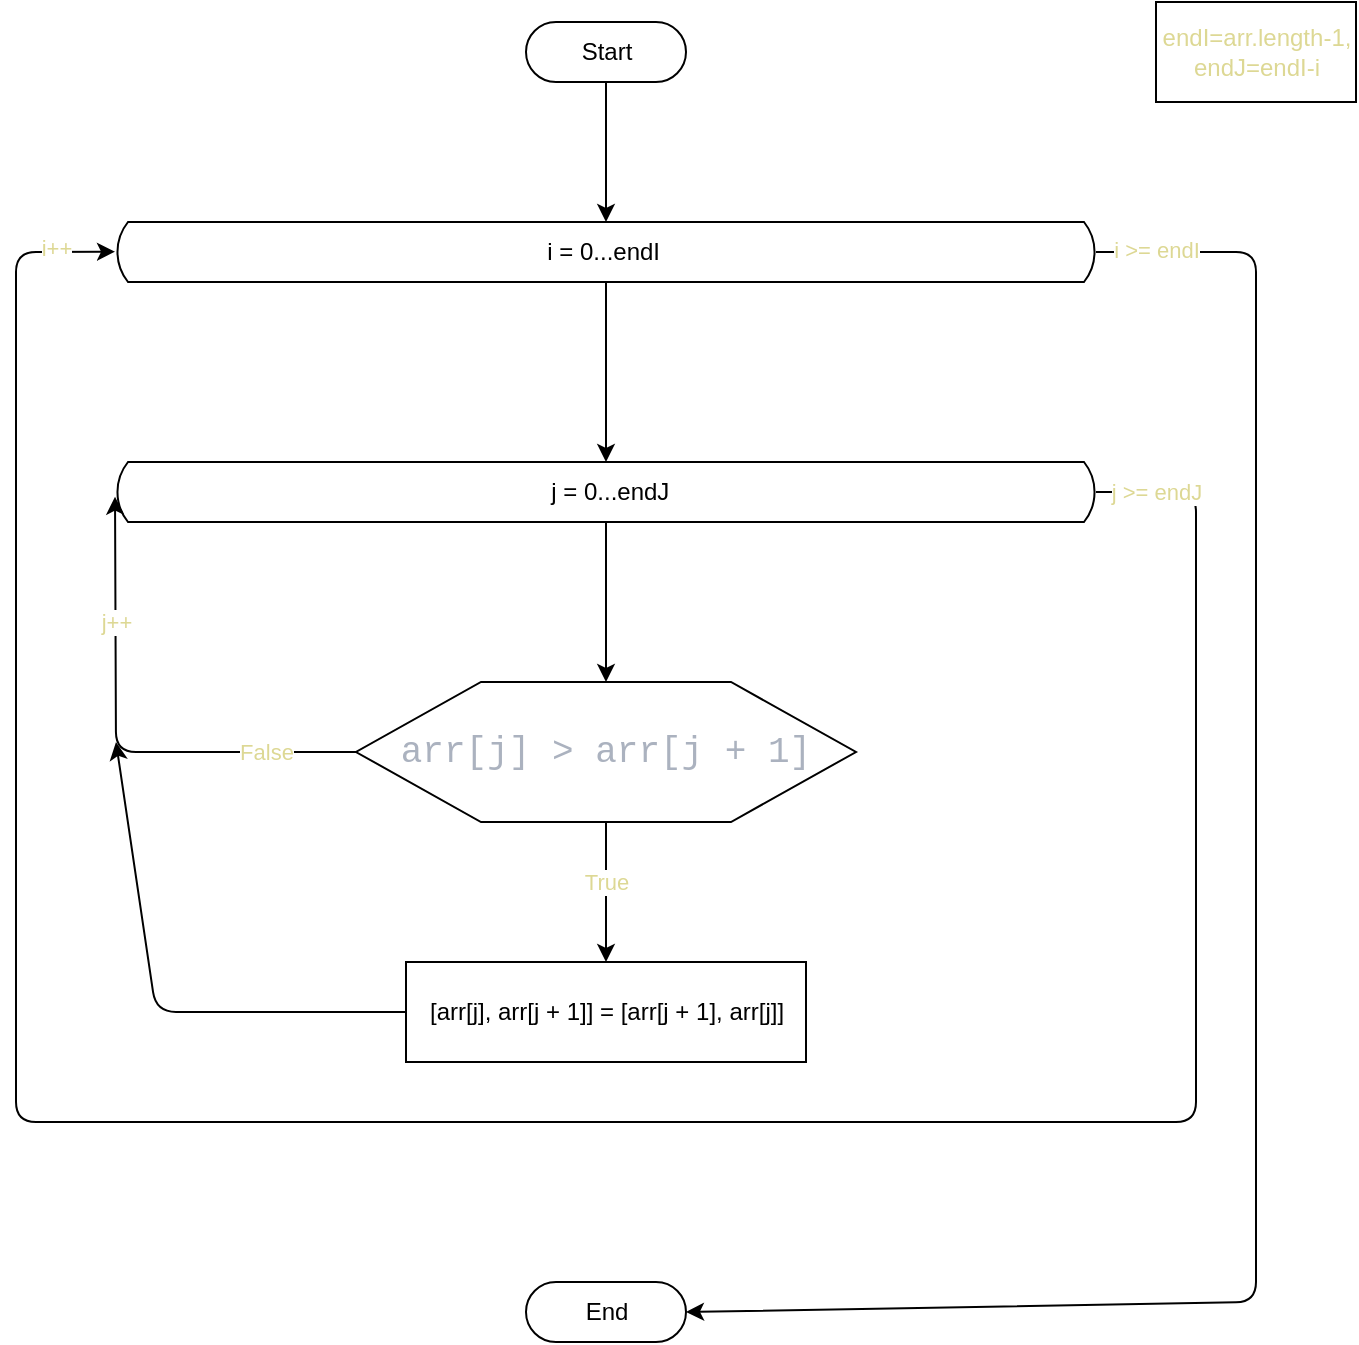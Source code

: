 <mxfile>
    <diagram id="1sKy8PD-Q9M54LZcMKn4" name="Page-1">
        <mxGraphModel dx="643" dy="334" grid="1" gridSize="10" guides="1" tooltips="1" connect="1" arrows="1" fold="1" page="1" pageScale="1" pageWidth="850" pageHeight="1100" math="0" shadow="0">
            <root>
                <mxCell id="0"/>
                <mxCell id="1" parent="0"/>
                <mxCell id="24" style="edgeStyle=none;html=1;entryX=0.5;entryY=0;entryDx=0;entryDy=0;entryPerimeter=0;fontColor=#DDD894;" parent="1" source="2" target="3" edge="1">
                    <mxGeometry relative="1" as="geometry"/>
                </mxCell>
                <mxCell id="2" value="Start" style="html=1;dashed=0;whitespace=wrap;shape=mxgraph.dfd.start" parent="1" vertex="1">
                    <mxGeometry x="365" y="20" width="80" height="30" as="geometry"/>
                </mxCell>
                <mxCell id="8" style="edgeStyle=none;html=1;entryX=0.5;entryY=0;entryDx=0;entryDy=0;entryPerimeter=0;fontColor=#DDD894;" parent="1" source="3" target="4" edge="1">
                    <mxGeometry relative="1" as="geometry"/>
                </mxCell>
                <mxCell id="23" style="edgeStyle=none;html=1;fontColor=#DDD894;entryX=1;entryY=0.5;entryDx=0;entryDy=0;entryPerimeter=0;" parent="1" source="3" target="7" edge="1">
                    <mxGeometry relative="1" as="geometry">
                        <mxPoint x="730" y="690" as="targetPoint"/>
                        <Array as="points">
                            <mxPoint x="730" y="135"/>
                            <mxPoint x="730" y="660"/>
                        </Array>
                    </mxGeometry>
                </mxCell>
                <mxCell id="25" value="i &amp;gt;= endI" style="edgeLabel;html=1;align=center;verticalAlign=middle;resizable=0;points=[];fontColor=#DDD894;" parent="23" vertex="1" connectable="0">
                    <mxGeometry x="-0.933" y="1" relative="1" as="geometry">
                        <mxPoint as="offset"/>
                    </mxGeometry>
                </mxCell>
                <mxCell id="3" value="i = 0...endI&amp;nbsp;" style="html=1;dashed=0;whitespace=wrap;shape=mxgraph.dfd.loop" parent="1" vertex="1">
                    <mxGeometry x="160" y="120" width="490" height="30" as="geometry"/>
                </mxCell>
                <mxCell id="9" style="edgeStyle=none;html=1;entryX=0.5;entryY=0;entryDx=0;entryDy=0;fontColor=#DDD894;" parent="1" source="4" target="5" edge="1">
                    <mxGeometry relative="1" as="geometry"/>
                </mxCell>
                <mxCell id="19" style="edgeStyle=none;html=1;fontColor=#DDD894;entryX=-0.001;entryY=0.494;entryDx=0;entryDy=0;entryPerimeter=0;" parent="1" source="4" target="3" edge="1">
                    <mxGeometry relative="1" as="geometry">
                        <mxPoint x="110" y="120" as="targetPoint"/>
                        <Array as="points">
                            <mxPoint x="700" y="255"/>
                            <mxPoint x="700" y="570"/>
                            <mxPoint x="110" y="570"/>
                            <mxPoint x="110" y="135"/>
                        </Array>
                    </mxGeometry>
                </mxCell>
                <mxCell id="21" value="j &amp;gt;= endJ" style="edgeLabel;html=1;align=center;verticalAlign=middle;resizable=0;points=[];fontColor=#DDD894;" parent="19" vertex="1" connectable="0">
                    <mxGeometry x="-0.981" relative="1" as="geometry">
                        <mxPoint x="16" as="offset"/>
                    </mxGeometry>
                </mxCell>
                <mxCell id="22" value="i++" style="edgeLabel;html=1;align=center;verticalAlign=middle;resizable=0;points=[];fontColor=#DDD894;" parent="19" vertex="1" connectable="0">
                    <mxGeometry x="0.951" y="2" relative="1" as="geometry">
                        <mxPoint x="6" as="offset"/>
                    </mxGeometry>
                </mxCell>
                <mxCell id="4" value="&amp;nbsp;j = 0...endJ" style="html=1;dashed=0;whitespace=wrap;shape=mxgraph.dfd.loop" parent="1" vertex="1">
                    <mxGeometry x="160" y="240" width="490" height="30" as="geometry"/>
                </mxCell>
                <mxCell id="10" style="edgeStyle=none;html=1;entryX=0.5;entryY=0;entryDx=0;entryDy=0;fontColor=#DDD894;" parent="1" source="5" target="6" edge="1">
                    <mxGeometry relative="1" as="geometry"/>
                </mxCell>
                <mxCell id="11" value="True" style="edgeLabel;html=1;align=center;verticalAlign=middle;resizable=0;points=[];fontColor=#DDD894;" parent="10" vertex="1" connectable="0">
                    <mxGeometry x="-0.501" y="-2" relative="1" as="geometry">
                        <mxPoint x="2" y="12" as="offset"/>
                    </mxGeometry>
                </mxCell>
                <mxCell id="15" style="edgeStyle=none;html=1;fontColor=#DDD894;entryX=-0.001;entryY=0.578;entryDx=0;entryDy=0;entryPerimeter=0;" parent="1" source="5" target="4" edge="1">
                    <mxGeometry relative="1" as="geometry">
                        <mxPoint x="110" y="250" as="targetPoint"/>
                        <Array as="points">
                            <mxPoint x="160" y="385"/>
                        </Array>
                    </mxGeometry>
                </mxCell>
                <mxCell id="16" value="j++" style="edgeLabel;html=1;align=center;verticalAlign=middle;resizable=0;points=[];fontColor=#DDD894;" parent="15" vertex="1" connectable="0">
                    <mxGeometry x="-0.39" y="1" relative="1" as="geometry">
                        <mxPoint x="-45" y="-66" as="offset"/>
                    </mxGeometry>
                </mxCell>
                <mxCell id="17" value="False" style="edgeLabel;html=1;align=center;verticalAlign=middle;resizable=0;points=[];fontColor=#DDD894;" parent="15" vertex="1" connectable="0">
                    <mxGeometry x="-0.633" relative="1" as="geometry">
                        <mxPoint as="offset"/>
                    </mxGeometry>
                </mxCell>
                <mxCell id="5" value="&lt;font face=&quot;MontserratAlternates-Regular, Consolas, Courier New, monospace&quot; color=&quot;#abb2bf&quot;&gt;&lt;span style=&quot;font-size: 18px;&quot;&gt;arr[j] &amp;gt; arr[j + 1]&lt;/span&gt;&lt;/font&gt;" style="shape=hexagon;perimeter=hexagonPerimeter2;whiteSpace=wrap;html=1;size=0.25;" parent="1" vertex="1">
                    <mxGeometry x="280" y="350" width="250" height="70" as="geometry"/>
                </mxCell>
                <mxCell id="27" style="edgeStyle=none;html=1;" edge="1" parent="1" source="6">
                    <mxGeometry relative="1" as="geometry">
                        <mxPoint x="160" y="380" as="targetPoint"/>
                        <Array as="points">
                            <mxPoint x="180" y="515"/>
                        </Array>
                    </mxGeometry>
                </mxCell>
                <mxCell id="6" value="[arr[j], arr[j + 1]] = [arr[j + 1], arr[j]]" style="html=1;dashed=0;whitespace=wrap;" parent="1" vertex="1">
                    <mxGeometry x="305" y="490" width="200" height="50" as="geometry"/>
                </mxCell>
                <mxCell id="7" value="End" style="html=1;dashed=0;whitespace=wrap;shape=mxgraph.dfd.start" parent="1" vertex="1">
                    <mxGeometry x="365" y="650" width="80" height="30" as="geometry"/>
                </mxCell>
                <mxCell id="14" value="endI=arr.length-1,&lt;br&gt;endJ=endI-i" style="html=1;dashed=0;whitespace=wrap;fontColor=#DDD894;" parent="1" vertex="1">
                    <mxGeometry x="680" y="10" width="100" height="50" as="geometry"/>
                </mxCell>
            </root>
        </mxGraphModel>
    </diagram>
</mxfile>